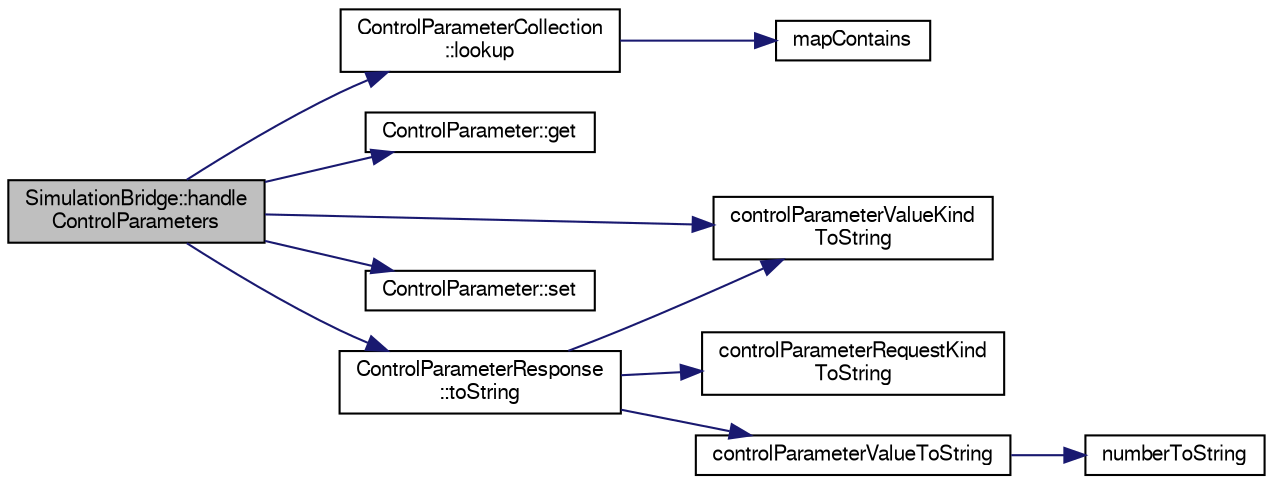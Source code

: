 digraph "SimulationBridge::handleControlParameters"
{
  edge [fontname="FreeSans",fontsize="10",labelfontname="FreeSans",labelfontsize="10"];
  node [fontname="FreeSans",fontsize="10",shape=record];
  rankdir="LR";
  Node1 [label="SimulationBridge::handle\lControlParameters",height=0.2,width=0.4,color="black", fillcolor="grey75", style="filled", fontcolor="black"];
  Node1 -> Node2 [color="midnightblue",fontsize="10",style="solid",fontname="FreeSans"];
  Node2 [label="controlParameterValueKind\lToString",height=0.2,width=0.4,color="black", fillcolor="white", style="filled",URL="$d2/d01/_control_parameters_8h.html#a39a31ac35492a7e98110f7301430b5fe"];
  Node1 -> Node3 [color="midnightblue",fontsize="10",style="solid",fontname="FreeSans"];
  Node3 [label="ControlParameter::get",height=0.2,width=0.4,color="black", fillcolor="white", style="filled",URL="$da/d98/class_control_parameter.html#a7f99bfb6f7efc528ec1487f7caf57bba"];
  Node1 -> Node4 [color="midnightblue",fontsize="10",style="solid",fontname="FreeSans"];
  Node4 [label="ControlParameterCollection\l::lookup",height=0.2,width=0.4,color="black", fillcolor="white", style="filled",URL="$dd/da1/class_control_parameter_collection.html#a9e6262aa46992ca879b50d70df030a56"];
  Node4 -> Node5 [color="midnightblue",fontsize="10",style="solid",fontname="FreeSans"];
  Node5 [label="mapContains",height=0.2,width=0.4,color="black", fillcolor="white", style="filled",URL="$de/df0/utilities_8h.html#a8ee36d7e1f86b7307f0e0aef157237a7"];
  Node1 -> Node6 [color="midnightblue",fontsize="10",style="solid",fontname="FreeSans"];
  Node6 [label="ControlParameter::set",height=0.2,width=0.4,color="black", fillcolor="white", style="filled",URL="$da/d98/class_control_parameter.html#ac508d1f24bf918c65d717f5389553e83"];
  Node1 -> Node7 [color="midnightblue",fontsize="10",style="solid",fontname="FreeSans"];
  Node7 [label="ControlParameterResponse\l::toString",height=0.2,width=0.4,color="black", fillcolor="white", style="filled",URL="$d4/d34/struct_control_parameter_response.html#a62038efa1fc5e7447a7dc5cf4e6db97c"];
  Node7 -> Node8 [color="midnightblue",fontsize="10",style="solid",fontname="FreeSans"];
  Node8 [label="controlParameterRequestKind\lToString",height=0.2,width=0.4,color="black", fillcolor="white", style="filled",URL="$d6/de9/_control_parameter_interface_8h.html#aec18dbc0e1e7ea54b4204c75221178af"];
  Node7 -> Node2 [color="midnightblue",fontsize="10",style="solid",fontname="FreeSans"];
  Node7 -> Node9 [color="midnightblue",fontsize="10",style="solid",fontname="FreeSans"];
  Node9 [label="controlParameterValueToString",height=0.2,width=0.4,color="black", fillcolor="white", style="filled",URL="$d2/d01/_control_parameters_8h.html#a845e4adacbcbd157527c891bb3fa4b74"];
  Node9 -> Node10 [color="midnightblue",fontsize="10",style="solid",fontname="FreeSans"];
  Node10 [label="numberToString",height=0.2,width=0.4,color="black", fillcolor="white", style="filled",URL="$de/df0/utilities_8h.html#acb4bfd4bd21d2af1b655d5039281ec3b"];
}
